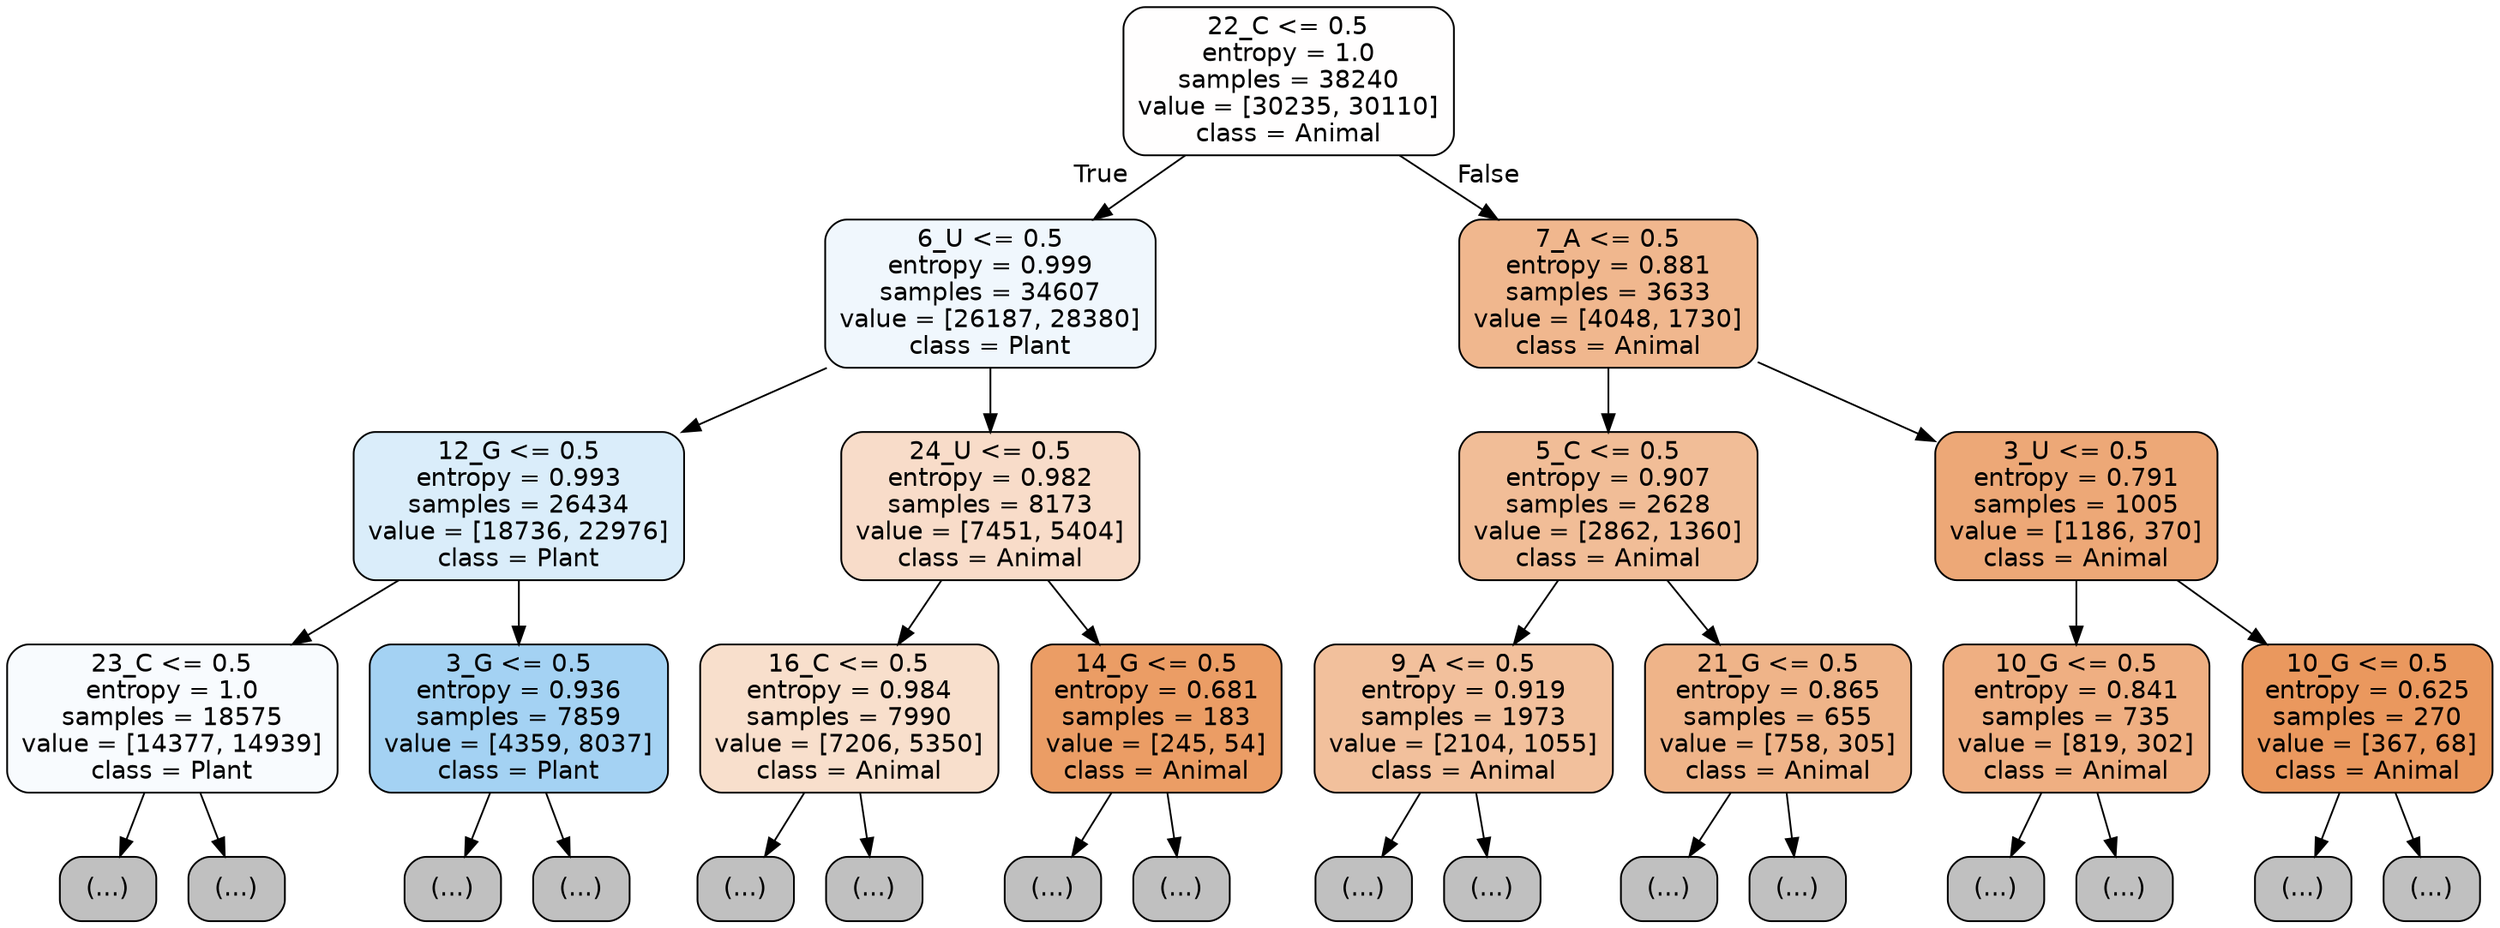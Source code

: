 digraph Tree {
node [shape=box, style="filled, rounded", color="black", fontname="helvetica"] ;
edge [fontname="helvetica"] ;
0 [label="22_C <= 0.5\nentropy = 1.0\nsamples = 38240\nvalue = [30235, 30110]\nclass = Animal", fillcolor="#fffefe"] ;
1 [label="6_U <= 0.5\nentropy = 0.999\nsamples = 34607\nvalue = [26187, 28380]\nclass = Plant", fillcolor="#f0f7fd"] ;
0 -> 1 [labeldistance=2.5, labelangle=45, headlabel="True"] ;
2 [label="12_G <= 0.5\nentropy = 0.993\nsamples = 26434\nvalue = [18736, 22976]\nclass = Plant", fillcolor="#daedfa"] ;
1 -> 2 ;
3 [label="23_C <= 0.5\nentropy = 1.0\nsamples = 18575\nvalue = [14377, 14939]\nclass = Plant", fillcolor="#f8fbfe"] ;
2 -> 3 ;
4 [label="(...)", fillcolor="#C0C0C0"] ;
3 -> 4 ;
8043 [label="(...)", fillcolor="#C0C0C0"] ;
3 -> 8043 ;
8320 [label="3_G <= 0.5\nentropy = 0.936\nsamples = 7859\nvalue = [4359, 8037]\nclass = Plant", fillcolor="#a4d2f3"] ;
2 -> 8320 ;
8321 [label="(...)", fillcolor="#C0C0C0"] ;
8320 -> 8321 ;
10360 [label="(...)", fillcolor="#C0C0C0"] ;
8320 -> 10360 ;
11255 [label="24_U <= 0.5\nentropy = 0.982\nsamples = 8173\nvalue = [7451, 5404]\nclass = Animal", fillcolor="#f8dcc9"] ;
1 -> 11255 ;
11256 [label="16_C <= 0.5\nentropy = 0.984\nsamples = 7990\nvalue = [7206, 5350]\nclass = Animal", fillcolor="#f8dfcc"] ;
11255 -> 11256 ;
11257 [label="(...)", fillcolor="#C0C0C0"] ;
11256 -> 11257 ;
14276 [label="(...)", fillcolor="#C0C0C0"] ;
11256 -> 14276 ;
15133 [label="14_G <= 0.5\nentropy = 0.681\nsamples = 183\nvalue = [245, 54]\nclass = Animal", fillcolor="#eb9d65"] ;
11255 -> 15133 ;
15134 [label="(...)", fillcolor="#C0C0C0"] ;
15133 -> 15134 ;
15209 [label="(...)", fillcolor="#C0C0C0"] ;
15133 -> 15209 ;
15226 [label="7_A <= 0.5\nentropy = 0.881\nsamples = 3633\nvalue = [4048, 1730]\nclass = Animal", fillcolor="#f0b78e"] ;
0 -> 15226 [labeldistance=2.5, labelangle=-45, headlabel="False"] ;
15227 [label="5_C <= 0.5\nentropy = 0.907\nsamples = 2628\nvalue = [2862, 1360]\nclass = Animal", fillcolor="#f1bd97"] ;
15226 -> 15227 ;
15228 [label="9_A <= 0.5\nentropy = 0.919\nsamples = 1973\nvalue = [2104, 1055]\nclass = Animal", fillcolor="#f2c09c"] ;
15227 -> 15228 ;
15229 [label="(...)", fillcolor="#C0C0C0"] ;
15228 -> 15229 ;
16058 [label="(...)", fillcolor="#C0C0C0"] ;
15228 -> 16058 ;
16313 [label="21_G <= 0.5\nentropy = 0.865\nsamples = 655\nvalue = [758, 305]\nclass = Animal", fillcolor="#efb489"] ;
15227 -> 16313 ;
16314 [label="(...)", fillcolor="#C0C0C0"] ;
16313 -> 16314 ;
16555 [label="(...)", fillcolor="#C0C0C0"] ;
16313 -> 16555 ;
16658 [label="3_U <= 0.5\nentropy = 0.791\nsamples = 1005\nvalue = [1186, 370]\nclass = Animal", fillcolor="#eda877"] ;
15226 -> 16658 ;
16659 [label="10_G <= 0.5\nentropy = 0.841\nsamples = 735\nvalue = [819, 302]\nclass = Animal", fillcolor="#efaf82"] ;
16658 -> 16659 ;
16660 [label="(...)", fillcolor="#C0C0C0"] ;
16659 -> 16660 ;
16881 [label="(...)", fillcolor="#C0C0C0"] ;
16659 -> 16881 ;
16988 [label="10_G <= 0.5\nentropy = 0.625\nsamples = 270\nvalue = [367, 68]\nclass = Animal", fillcolor="#ea985e"] ;
16658 -> 16988 ;
16989 [label="(...)", fillcolor="#C0C0C0"] ;
16988 -> 16989 ;
17072 [label="(...)", fillcolor="#C0C0C0"] ;
16988 -> 17072 ;
}